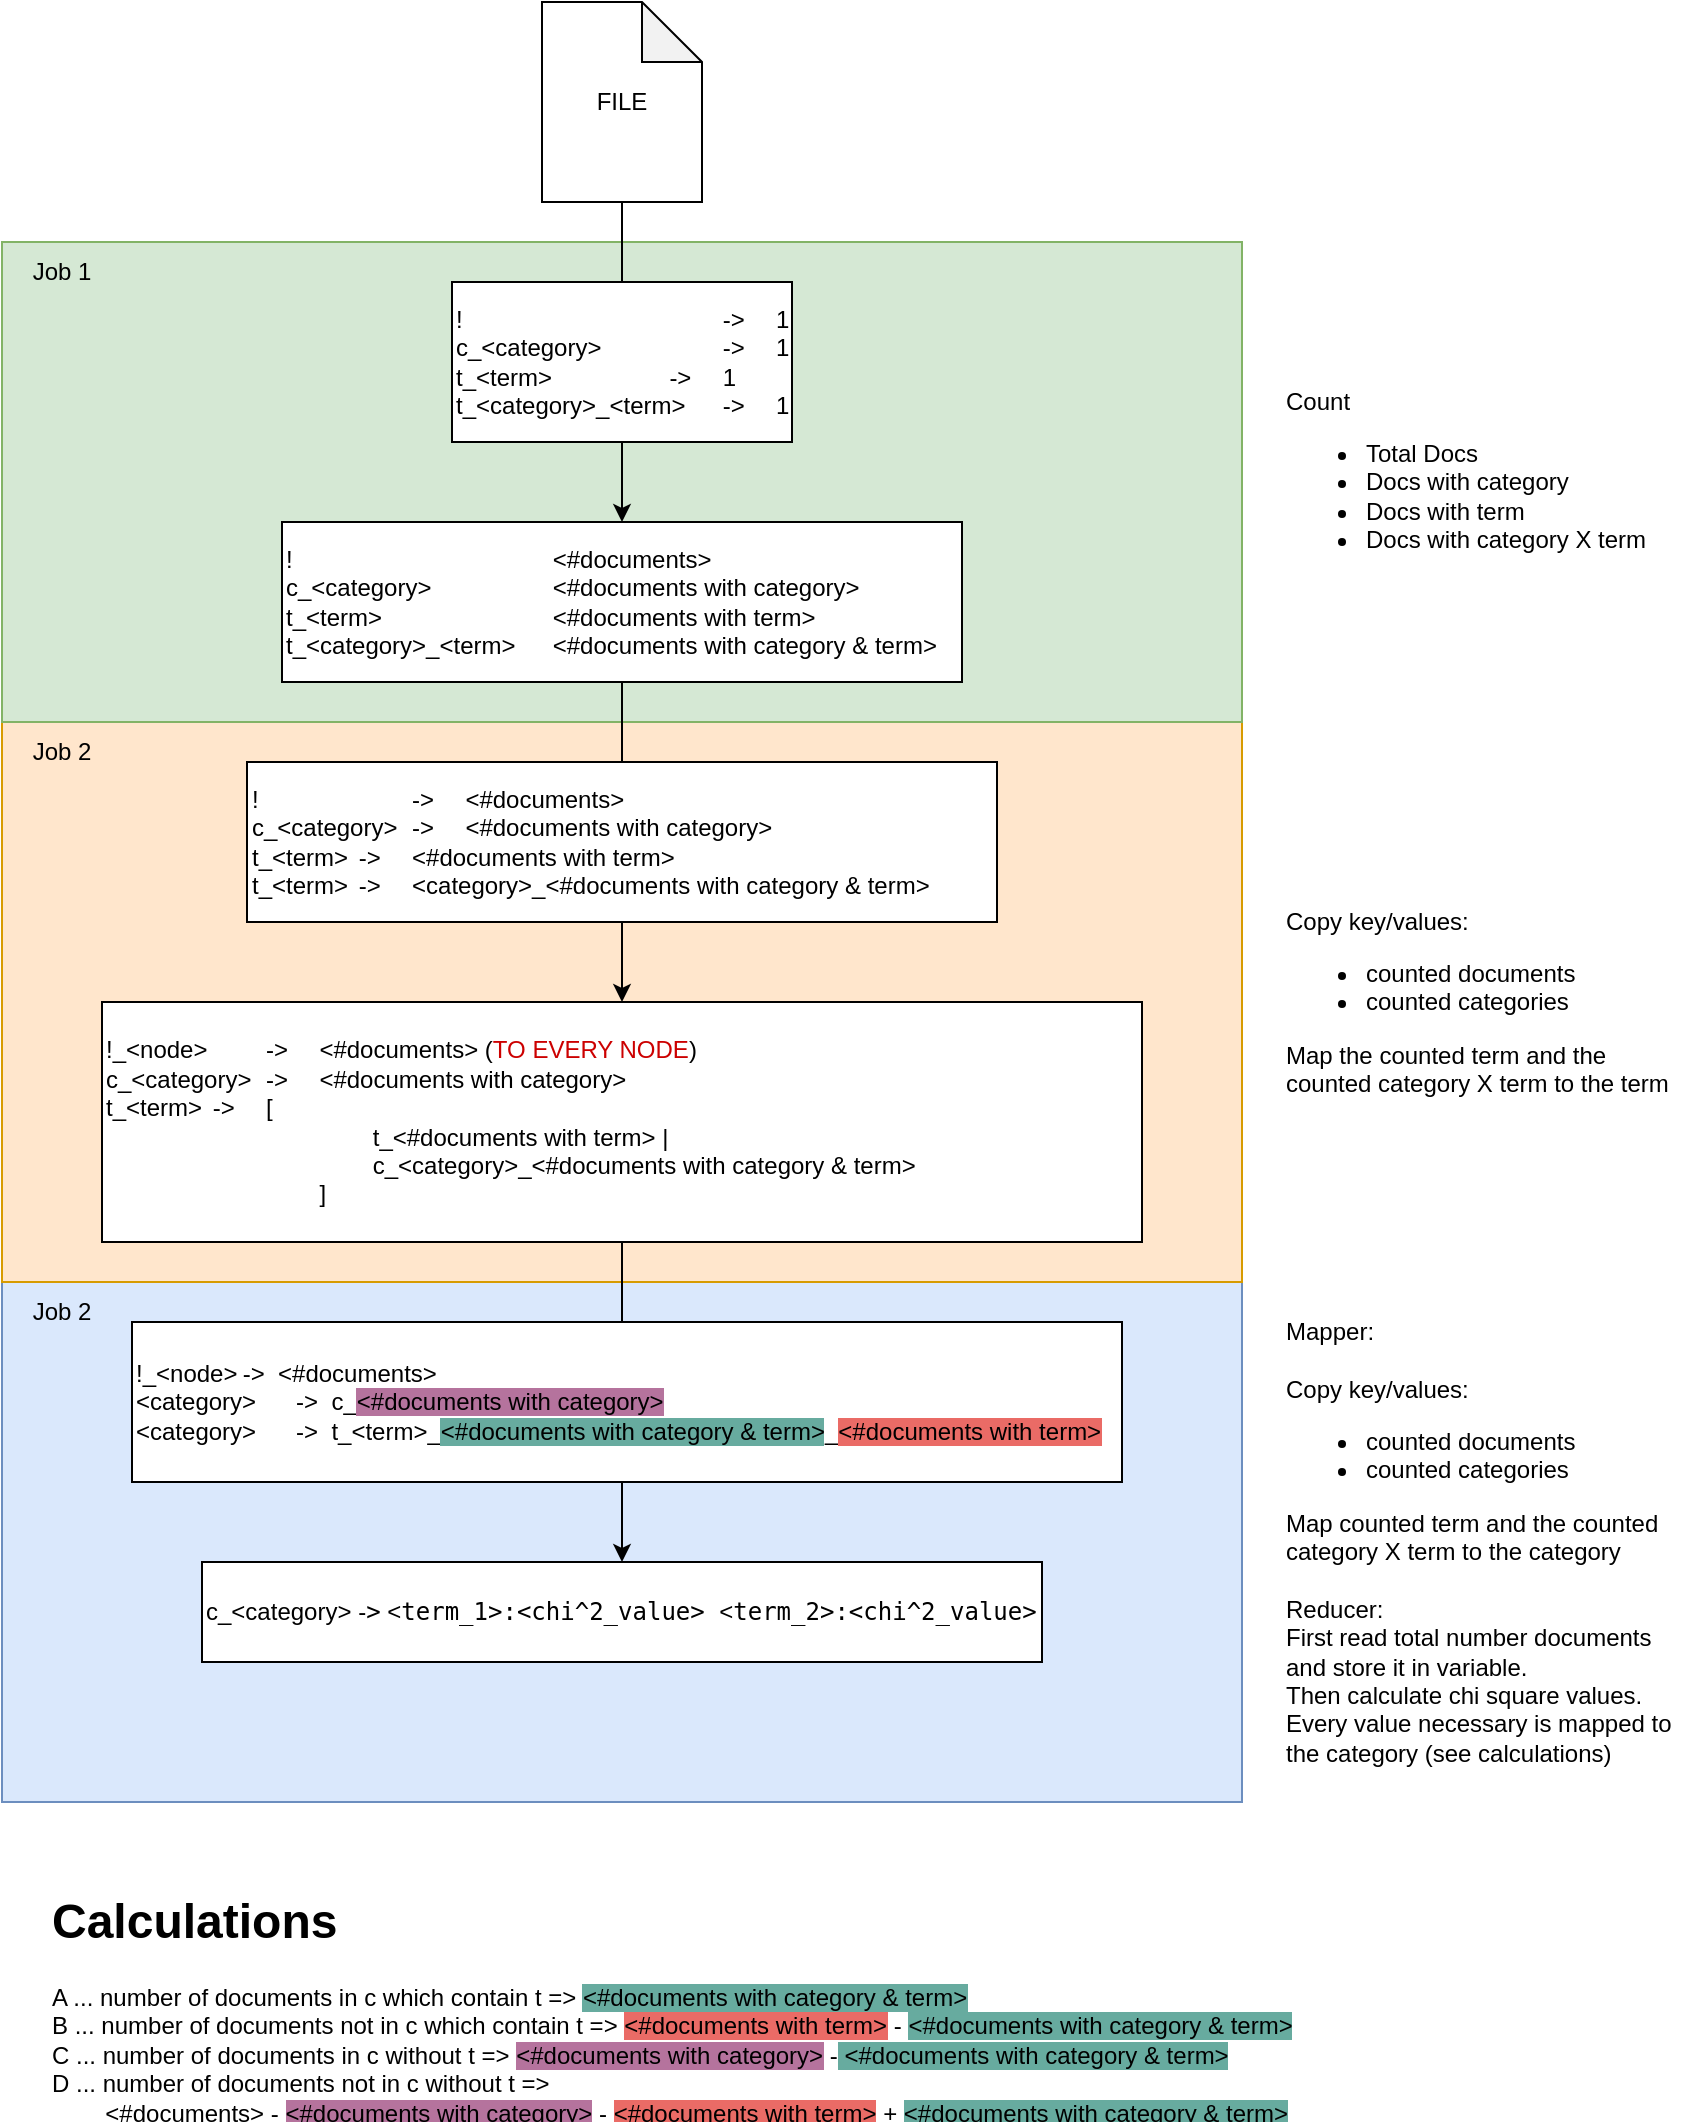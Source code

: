 <mxfile version="17.1.1" type="device"><diagram id="0N3v6g3_nSZB5HLhw9ut" name="Page-1"><mxGraphModel dx="1142" dy="795" grid="1" gridSize="10" guides="1" tooltips="1" connect="1" arrows="1" fold="1" page="1" pageScale="1" pageWidth="850" pageHeight="1100" math="0" shadow="0"><root><mxCell id="0"/><mxCell id="1" parent="0"/><mxCell id="vvDmaTTzFtD0FCXsFWQO-21" value="" style="rounded=0;whiteSpace=wrap;html=1;fillColor=#dae8fc;strokeColor=#6c8ebf;" vertex="1" parent="1"><mxGeometry y="660" width="620" height="260" as="geometry"/></mxCell><mxCell id="vvDmaTTzFtD0FCXsFWQO-20" value="" style="rounded=0;whiteSpace=wrap;html=1;fillColor=#ffe6cc;strokeColor=#d79b00;" vertex="1" parent="1"><mxGeometry y="380" width="620" height="280" as="geometry"/></mxCell><mxCell id="vvDmaTTzFtD0FCXsFWQO-18" value="" style="rounded=0;whiteSpace=wrap;html=1;fillColor=#d5e8d4;strokeColor=#82b366;" vertex="1" parent="1"><mxGeometry y="140" width="620" height="240" as="geometry"/></mxCell><mxCell id="vvDmaTTzFtD0FCXsFWQO-5" style="edgeStyle=orthogonalEdgeStyle;rounded=0;orthogonalLoop=1;jettySize=auto;html=1;entryX=0.5;entryY=0;entryDx=0;entryDy=0;" edge="1" parent="1" source="vvDmaTTzFtD0FCXsFWQO-3" target="vvDmaTTzFtD0FCXsFWQO-4"><mxGeometry relative="1" as="geometry"/></mxCell><mxCell id="vvDmaTTzFtD0FCXsFWQO-3" value="FILE" style="shape=note;whiteSpace=wrap;html=1;backgroundOutline=1;darkOpacity=0.05;" vertex="1" parent="1"><mxGeometry x="270" y="20" width="80" height="100" as="geometry"/></mxCell><mxCell id="vvDmaTTzFtD0FCXsFWQO-14" style="edgeStyle=orthogonalEdgeStyle;rounded=0;orthogonalLoop=1;jettySize=auto;html=1;entryX=0.5;entryY=0;entryDx=0;entryDy=0;" edge="1" parent="1" source="vvDmaTTzFtD0FCXsFWQO-4" target="vvDmaTTzFtD0FCXsFWQO-12"><mxGeometry relative="1" as="geometry"/></mxCell><mxCell id="vvDmaTTzFtD0FCXsFWQO-4" value="&lt;div align=&quot;left&quot;&gt;!&lt;span style=&quot;white-space: pre&quot;&gt;&lt;span style=&quot;white-space: pre&quot;&gt;&lt;span style=&quot;white-space: pre&quot;&gt;&#9;&lt;/span&gt;&#9;&lt;/span&gt;&lt;span style=&quot;white-space: pre&quot;&gt;&#9;&lt;span style=&quot;white-space: pre&quot;&gt;&#9;&lt;/span&gt;&lt;/span&gt;&#9;&lt;/span&gt;&amp;lt;#documents&amp;gt;&lt;/div&gt;&lt;div align=&quot;left&quot;&gt;c_&amp;lt;category&amp;gt;&lt;span style=&quot;white-space: pre&quot;&gt;&#9;&lt;/span&gt;&lt;span style=&quot;white-space: pre&quot;&gt;&#9;&lt;/span&gt;&lt;span style=&quot;white-space: pre&quot;&gt;&#9;&lt;/span&gt;&amp;lt;#documents with category&amp;gt;&lt;/div&gt;&lt;div align=&quot;left&quot;&gt;t_&amp;lt;term&amp;gt;&lt;span style=&quot;white-space: pre&quot;&gt;&#9;&lt;/span&gt;&lt;span style=&quot;white-space: pre&quot;&gt;&#9;&lt;/span&gt;&lt;span style=&quot;white-space: pre&quot;&gt;&#9;&lt;/span&gt;&lt;span style=&quot;white-space: pre&quot;&gt;&#9;&lt;/span&gt;&amp;lt;#documents with term&amp;gt;&lt;/div&gt;&lt;div align=&quot;left&quot;&gt;t_&amp;lt;category&amp;gt;_&amp;lt;term&amp;gt;&lt;span style=&quot;white-space: pre&quot;&gt;&#9;&lt;/span&gt;&amp;lt;#documents with category &amp;amp; term&amp;gt;&lt;/div&gt;" style="rounded=0;whiteSpace=wrap;html=1;align=left;" vertex="1" parent="1"><mxGeometry x="140" y="280" width="340" height="80" as="geometry"/></mxCell><mxCell id="vvDmaTTzFtD0FCXsFWQO-11" value="&lt;div align=&quot;left&quot;&gt;!&lt;span&gt;&#9;&lt;/span&gt;&lt;span&gt;&#9;&lt;/span&gt;&lt;span&gt;&#9;&lt;span&gt;&#9;&lt;/span&gt;&lt;span&gt;&#9;&lt;/span&gt;&lt;span style=&quot;white-space: pre&quot;&gt;&#9;&lt;/span&gt;&lt;span style=&quot;white-space: pre&quot;&gt;&#9;&lt;/span&gt;&lt;span style=&quot;white-space: pre&quot;&gt;&#9;&lt;span style=&quot;white-space: pre&quot;&gt;&#9;&lt;/span&gt;&lt;span style=&quot;white-space: pre&quot;&gt;&#9;&lt;/span&gt;&lt;/span&gt;-&amp;gt;&lt;span style=&quot;white-space: pre&quot;&gt;&#9;&lt;/span&gt;&lt;/span&gt;1&lt;/div&gt;&lt;div align=&quot;left&quot;&gt;c_&amp;lt;category&amp;gt;&lt;span&gt;&#9;&lt;span&gt;&#9;&lt;/span&gt;&lt;span&gt;&#9;&lt;/span&gt;&lt;/span&gt;&lt;span style=&quot;white-space: pre&quot;&gt;&#9;&lt;/span&gt;&lt;span style=&quot;white-space: pre&quot;&gt;&#9;&lt;/span&gt;&lt;span style=&quot;white-space: pre&quot;&gt;&#9;&lt;/span&gt;-&amp;gt;&lt;span style=&quot;white-space: pre&quot;&gt;&#9;&lt;/span&gt;1&lt;/div&gt;&lt;div align=&quot;left&quot;&gt;t_&amp;lt;term&amp;gt; &lt;span&gt;&#9;&lt;/span&gt;&lt;span&gt;&#9;&lt;/span&gt;&lt;span&gt;&#9;&lt;/span&gt;&lt;span style=&quot;white-space: pre&quot;&gt;&#9;&lt;/span&gt;&lt;span style=&quot;white-space: pre&quot;&gt;&#9;&lt;/span&gt;&lt;span style=&quot;white-space: pre&quot;&gt;&#9;&lt;/span&gt;-&amp;gt;&lt;span style=&quot;white-space: pre&quot;&gt;&#9;&lt;/span&gt;1&lt;/div&gt;&lt;div align=&quot;left&quot;&gt;t_&amp;lt;category&amp;gt;_&amp;lt;term&amp;gt;&lt;span&gt;&#9;&lt;/span&gt;&lt;span style=&quot;white-space: pre&quot;&gt;&#9;&lt;/span&gt;-&amp;gt;&lt;span style=&quot;white-space: pre&quot;&gt;&#9;&lt;/span&gt;1&lt;/div&gt;" style="rounded=0;whiteSpace=wrap;html=1;align=left;" vertex="1" parent="1"><mxGeometry x="225" y="160" width="170" height="80" as="geometry"/></mxCell><mxCell id="vvDmaTTzFtD0FCXsFWQO-17" style="edgeStyle=orthogonalEdgeStyle;rounded=0;orthogonalLoop=1;jettySize=auto;html=1;entryX=0.5;entryY=0;entryDx=0;entryDy=0;" edge="1" parent="1" source="vvDmaTTzFtD0FCXsFWQO-12" target="vvDmaTTzFtD0FCXsFWQO-16"><mxGeometry relative="1" as="geometry"/></mxCell><mxCell id="vvDmaTTzFtD0FCXsFWQO-12" value="&lt;div align=&quot;left&quot;&gt;!_&amp;lt;node&amp;gt;&lt;span&gt;&#9;&lt;/span&gt;&lt;span&gt;&#9;&lt;/span&gt;&lt;span&gt;&#9;&lt;span&gt;&#9;&lt;/span&gt;&lt;span&gt;&#9;&lt;/span&gt;&lt;span&gt;&#9;&lt;/span&gt;&lt;span&gt;&#9;&lt;/span&gt;&lt;span&gt;&#9;&lt;span&gt;&#9;&lt;/span&gt;&lt;span&gt;&#9;&lt;/span&gt;&lt;/span&gt;&lt;span style=&quot;white-space: pre&quot;&gt;&#9;&lt;/span&gt;-&amp;gt;&lt;span style=&quot;white-space: pre&quot;&gt;&#9;&lt;/span&gt;&lt;/span&gt;&amp;lt;#documents&amp;gt; (&lt;font color=&quot;#CC0000&quot;&gt;TO EVERY NODE&lt;/font&gt;)&lt;br&gt;&lt;/div&gt;&lt;div align=&quot;left&quot;&gt;c_&amp;lt;category&amp;gt;&lt;span&gt;&lt;span&gt;&lt;/span&gt;&lt;span&gt;&lt;/span&gt;&lt;/span&gt;&lt;span&gt;&lt;/span&gt;&lt;span&gt;&lt;/span&gt;&lt;span style=&quot;white-space: pre&quot;&gt;&#9;&lt;/span&gt;-&amp;gt;&lt;span&gt; &lt;span style=&quot;white-space: pre&quot;&gt;&#9;&lt;/span&gt;&lt;/span&gt;&lt;span&gt;&lt;/span&gt;&amp;lt;#documents with category&amp;gt;&lt;/div&gt;&lt;div align=&quot;left&quot;&gt;t_&amp;lt;term&amp;gt; &lt;span&gt;&#9;&lt;/span&gt;&lt;span&gt;&#9;&lt;/span&gt;&lt;span&gt;&#9;&lt;/span&gt;&lt;span&gt;&#9;&lt;/span&gt;&lt;span&gt;&#9;&lt;/span&gt;&lt;span&gt;&#9;&lt;/span&gt;&lt;span style=&quot;white-space: pre&quot;&gt;&#9;&lt;/span&gt;-&amp;gt;&lt;span&gt; &lt;/span&gt;&lt;span style=&quot;white-space: pre&quot;&gt;&#9;&lt;/span&gt;[ &lt;br&gt;&lt;/div&gt;&lt;div align=&quot;left&quot;&gt;&lt;span style=&quot;white-space: pre&quot;&gt;&#9;&lt;/span&gt;&lt;span style=&quot;white-space: pre&quot;&gt;&#9;&lt;/span&gt;&lt;span style=&quot;white-space: pre&quot;&gt;&#9;&lt;/span&gt;&lt;span style=&quot;white-space: pre&quot;&gt;&#9;&lt;/span&gt;&lt;span style=&quot;white-space: pre&quot;&gt;&#9;&lt;/span&gt;t_&amp;lt;#documents with term&amp;gt; | &lt;br&gt;&lt;/div&gt;&lt;div align=&quot;left&quot;&gt;&lt;span style=&quot;white-space: pre&quot;&gt;&#9;&lt;/span&gt;&lt;span style=&quot;white-space: pre&quot;&gt;&#9;&lt;/span&gt;&lt;span style=&quot;white-space: pre&quot;&gt;&#9;&lt;/span&gt;&lt;span style=&quot;white-space: pre&quot;&gt;&#9;&lt;span style=&quot;white-space: pre&quot;&gt;&#9;&lt;/span&gt;&lt;/span&gt;c_&amp;lt;category&amp;gt;_&amp;lt;#documents with category &amp;amp; term&amp;gt;&lt;/div&gt;&lt;div align=&quot;left&quot;&gt;&lt;span style=&quot;white-space: pre&quot;&gt;&#9;&lt;/span&gt;&lt;span style=&quot;white-space: pre&quot;&gt;&#9;&lt;/span&gt;&lt;span style=&quot;white-space: pre&quot;&gt;&#9;&lt;/span&gt;&lt;span style=&quot;white-space: pre&quot;&gt;&#9;&lt;/span&gt;]&lt;/div&gt;" style="rounded=0;whiteSpace=wrap;html=1;align=left;" vertex="1" parent="1"><mxGeometry x="50" y="520" width="520" height="120" as="geometry"/></mxCell><mxCell id="vvDmaTTzFtD0FCXsFWQO-13" value="&lt;div align=&quot;left&quot;&gt;!&lt;span&gt;&lt;span&gt;&lt;span&gt;&#9;&lt;/span&gt;&#9;&lt;/span&gt;&lt;span&gt;&#9;&lt;/span&gt;&lt;span style=&quot;white-space: pre&quot;&gt;&#9;&lt;/span&gt;&lt;span style=&quot;white-space: pre&quot;&gt;&#9;&lt;/span&gt;&lt;span style=&quot;white-space: pre&quot;&gt;&#9;&lt;/span&gt;-&amp;gt;&lt;span style=&quot;white-space: pre&quot;&gt;&#9;&lt;/span&gt;&lt;/span&gt;&amp;lt;#documents&amp;gt;&lt;/div&gt;&lt;div align=&quot;left&quot;&gt;c_&amp;lt;category&amp;gt;&lt;span&gt;&#9;&lt;/span&gt;&lt;span style=&quot;white-space: pre&quot;&gt;&#9;&lt;/span&gt;-&amp;gt;&lt;span style=&quot;white-space: pre&quot;&gt;&#9;&lt;/span&gt;&amp;lt;#documents with category&amp;gt;&lt;/div&gt;&lt;div align=&quot;left&quot;&gt;t_&amp;lt;term&amp;gt;&lt;span&gt;&#9;&lt;/span&gt;&lt;span&gt;&#9;&lt;/span&gt;&lt;span style=&quot;white-space: pre&quot;&gt;&#9;&lt;/span&gt;-&amp;gt;&lt;span style=&quot;white-space: pre&quot;&gt;&#9;&lt;/span&gt;&amp;lt;#documents with term&amp;gt;&lt;/div&gt;&lt;div align=&quot;left&quot;&gt;t_&amp;lt;term&amp;gt;&lt;span&gt;&#9;&lt;/span&gt;&lt;span&gt;&#9;&lt;/span&gt;&lt;span style=&quot;white-space: pre&quot;&gt;&#9;&lt;/span&gt;-&amp;gt;&lt;span style=&quot;white-space: pre&quot;&gt;&#9;&lt;/span&gt;&amp;lt;category&amp;gt;_&amp;lt;#documents with category &amp;amp; term&amp;gt;&lt;/div&gt;" style="rounded=0;whiteSpace=wrap;html=1;align=left;" vertex="1" parent="1"><mxGeometry x="122.5" y="400" width="375" height="80" as="geometry"/></mxCell><mxCell id="vvDmaTTzFtD0FCXsFWQO-15" value="!_&amp;lt;node&amp;gt;&lt;span&gt;&lt;span&gt;&lt;span&gt;&lt;/span&gt;&lt;/span&gt;&lt;span&gt;&lt;/span&gt;&lt;span&gt;&lt;/span&gt;&lt;span&gt;&lt;/span&gt;&lt;span&gt;&lt;/span&gt;&lt;span style=&quot;white-space: pre&quot;&gt;&#9;&lt;/span&gt;-&amp;gt;&lt;span&gt;&amp;nbsp; &lt;/span&gt;&lt;/span&gt;&amp;lt;#documents&amp;gt;&lt;div align=&quot;left&quot;&gt;&amp;lt;category&amp;gt;&lt;span&gt;&#9;&lt;/span&gt;&lt;span&gt;&#9;&lt;/span&gt;&lt;span&gt;&#9;&lt;/span&gt;&lt;span style=&quot;white-space: pre&quot;&gt;&#9;&lt;/span&gt;-&amp;gt;&lt;span&gt;&amp;nbsp; &lt;/span&gt;c_&lt;span style=&quot;background-color: rgb(181 , 115 , 157)&quot;&gt;&amp;lt;#documents with category&amp;gt;&lt;/span&gt;&lt;/div&gt;&lt;div align=&quot;left&quot;&gt;&amp;lt;category&amp;gt;&lt;span&gt;&#9;&lt;/span&gt;&lt;span&gt;&lt;/span&gt;&lt;span&gt;&lt;/span&gt;&lt;span style=&quot;white-space: pre&quot;&gt;&#9;&lt;/span&gt;-&amp;gt;&amp;nbsp; &lt;span&gt;&lt;/span&gt;t_&amp;lt;term&amp;gt;_&lt;span style=&quot;background-color: rgb(103 , 171 , 159)&quot;&gt;&amp;lt;#documents with category &amp;amp; term&amp;gt;&lt;/span&gt;_&lt;span style=&quot;background-color: rgb(234 , 107 , 102)&quot;&gt;&amp;lt;#documents with term&amp;gt;&lt;/span&gt;&lt;/div&gt;" style="rounded=0;whiteSpace=wrap;html=1;align=left;" vertex="1" parent="1"><mxGeometry x="65" y="680" width="495" height="80" as="geometry"/></mxCell><mxCell id="vvDmaTTzFtD0FCXsFWQO-16" value="&lt;div align=&quot;left&quot;&gt;c_&amp;lt;category&amp;gt;&lt;span&gt;&lt;span&gt;&lt;/span&gt;&lt;span&gt;&lt;/span&gt;&lt;/span&gt;&lt;span&gt;&lt;/span&gt;&lt;span&gt;&lt;/span&gt;&lt;span&gt;&#9;&lt;/span&gt;-&lt;code&gt;&amp;gt;&lt;/code&gt;&lt;span&gt;&#9;&lt;/span&gt;&amp;lt;&lt;code style=&quot;font-family: &amp;#34;menlo&amp;#34; , &amp;#34;consolas&amp;#34; , &amp;#34;dejavu sans mono&amp;#34; , monospace&quot;&gt;term_1&amp;gt;:&amp;lt;chi^2_value&amp;gt; &lt;/code&gt;&lt;span&gt;&lt;/span&gt;&amp;lt;&lt;code style=&quot;font-family: &amp;#34;menlo&amp;#34; , &amp;#34;consolas&amp;#34; , &amp;#34;dejavu sans mono&amp;#34; , monospace&quot;&gt;term_2&amp;gt;:&amp;lt;chi^2_value&amp;gt;&lt;/code&gt;&lt;code style=&quot;font-family: &amp;#34;menlo&amp;#34; , &amp;#34;consolas&amp;#34; , &amp;#34;dejavu sans mono&amp;#34; , monospace&quot;&gt;&lt;/code&gt;&lt;/div&gt;" style="rounded=0;whiteSpace=wrap;html=1;align=left;" vertex="1" parent="1"><mxGeometry x="100" y="800" width="420" height="50" as="geometry"/></mxCell><mxCell id="vvDmaTTzFtD0FCXsFWQO-22" value="Job 1" style="text;html=1;strokeColor=none;fillColor=none;align=center;verticalAlign=middle;whiteSpace=wrap;rounded=0;" vertex="1" parent="1"><mxGeometry y="140" width="60" height="30" as="geometry"/></mxCell><mxCell id="vvDmaTTzFtD0FCXsFWQO-23" value="Job 2" style="text;html=1;strokeColor=none;fillColor=none;align=center;verticalAlign=middle;whiteSpace=wrap;rounded=0;" vertex="1" parent="1"><mxGeometry y="380" width="60" height="30" as="geometry"/></mxCell><mxCell id="vvDmaTTzFtD0FCXsFWQO-24" value="Job 2" style="text;html=1;strokeColor=none;fillColor=none;align=center;verticalAlign=middle;whiteSpace=wrap;rounded=0;" vertex="1" parent="1"><mxGeometry y="660" width="60" height="30" as="geometry"/></mxCell><mxCell id="vvDmaTTzFtD0FCXsFWQO-25" value="&lt;h1&gt;Calculations&lt;br&gt;&lt;/h1&gt;&lt;p&gt;A ... number of documents in c which contain t =&amp;gt; &lt;span style=&quot;background-color: rgb(103 , 171 , 159)&quot;&gt;&amp;lt;#documents with category &amp;amp; term&amp;gt;&lt;/span&gt;&lt;br&gt;B ... number of documents not in c which contain t =&amp;gt; &lt;span style=&quot;background-color: rgb(234 , 107 , 102)&quot;&gt;&amp;lt;#documents with term&amp;gt;&lt;/span&gt; - &lt;span style=&quot;background-color: rgb(103 , 171 , 159)&quot;&gt;&amp;lt;#documents with category &amp;amp; term&amp;gt;&lt;/span&gt;&lt;br&gt;C ... number of documents in c without t =&amp;gt; &lt;span style=&quot;background-color: rgb(181 , 115 , 157)&quot;&gt;&amp;lt;#documents with category&amp;gt;&lt;/span&gt; -&lt;span style=&quot;background-color: rgb(103 , 171 , 159)&quot;&gt; &amp;lt;#documents with category &amp;amp; term&amp;gt;&lt;/span&gt;&lt;br&gt;D ... number of documents not in c without t =&amp;gt;&lt;br&gt;&lt;span style=&quot;white-space: pre&quot;&gt;&#9;&lt;/span&gt;&amp;lt;#documents&amp;gt; - &lt;span style=&quot;background-color: rgb(181 , 115 , 157)&quot;&gt;&amp;lt;#documents with category&amp;gt;&lt;/span&gt; - &lt;span style=&quot;background-color: rgb(234 , 107 , 102)&quot;&gt;&amp;lt;#documents with term&amp;gt;&lt;/span&gt; + &lt;span style=&quot;background-color: rgb(103 , 171 , 159)&quot;&gt;&amp;lt;#documents with category &amp;amp; term&amp;gt;&lt;/span&gt;&lt;/p&gt;" style="text;html=1;strokeColor=none;fillColor=none;spacing=5;spacingTop=-20;whiteSpace=wrap;overflow=hidden;rounded=0;" vertex="1" parent="1"><mxGeometry x="20" y="960" width="720" height="120" as="geometry"/></mxCell><mxCell id="vvDmaTTzFtD0FCXsFWQO-26" value="&lt;div align=&quot;left&quot;&gt;Count &lt;br&gt;&lt;/div&gt;&lt;div align=&quot;left&quot;&gt;&lt;ul&gt;&lt;li&gt;Total Docs&lt;/li&gt;&lt;li&gt;Docs with category&lt;/li&gt;&lt;li&gt;Docs with term &lt;br&gt;&lt;/li&gt;&lt;li&gt;Docs with category X term&lt;/li&gt;&lt;/ul&gt;&lt;/div&gt;" style="text;html=1;strokeColor=none;fillColor=none;align=left;verticalAlign=middle;whiteSpace=wrap;rounded=0;" vertex="1" parent="1"><mxGeometry x="640" y="140" width="200" height="240" as="geometry"/></mxCell><mxCell id="vvDmaTTzFtD0FCXsFWQO-27" value="&lt;div align=&quot;left&quot;&gt;Copy key/values:&lt;br&gt;&lt;ul&gt;&lt;li&gt;counted documents&lt;/li&gt;&lt;li&gt;counted categories&lt;/li&gt;&lt;/ul&gt;Map the counted term and the counted category X term to the term&lt;br&gt;&lt;/div&gt;" style="text;html=1;strokeColor=none;fillColor=none;align=left;verticalAlign=middle;whiteSpace=wrap;rounded=0;" vertex="1" parent="1"><mxGeometry x="640" y="380" width="200" height="280" as="geometry"/></mxCell><mxCell id="vvDmaTTzFtD0FCXsFWQO-28" value="&lt;div&gt;Mapper: &lt;br&gt;&lt;/div&gt;&lt;div&gt;&lt;br&gt;&lt;/div&gt;&lt;div align=&quot;left&quot;&gt;Copy key/values:&lt;br&gt;&lt;ul&gt;&lt;li&gt;counted documents&lt;/li&gt;&lt;li&gt;counted categories&lt;br&gt;&lt;/li&gt;&lt;/ul&gt;Map counted term and the counted category X term to the category&lt;/div&gt;&lt;div&gt;&lt;br&gt;&lt;/div&gt;&lt;div&gt;Reducer: &lt;br&gt;&lt;/div&gt;&lt;div&gt;First read total number documents and store it in variable. &lt;br&gt;&lt;/div&gt;&lt;div&gt;Then calculate chi square values.&lt;/div&gt;&lt;div&gt;Every value necessary is mapped to the category (see calculations)&lt;br&gt;&lt;/div&gt;" style="text;html=1;strokeColor=none;fillColor=none;align=left;verticalAlign=middle;whiteSpace=wrap;rounded=0;" vertex="1" parent="1"><mxGeometry x="640" y="660" width="200" height="260" as="geometry"/></mxCell></root></mxGraphModel></diagram></mxfile>
